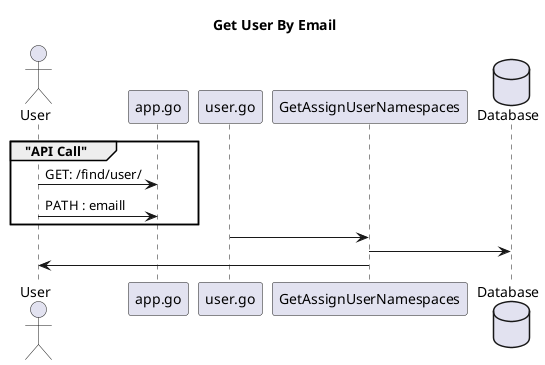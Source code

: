 @startuml

title "Get User By Email"

actor User as user

participant "app.go" as app
participant "user.go" as Users
participant "GetAssignUserNamespaces" as handler
database Database as DB

group "API Call"
    user -> app : GET: /find/user/
    user -> app : PATH : emaill
end
Users -> handler
handler -> DB
handler -> user
@enduml